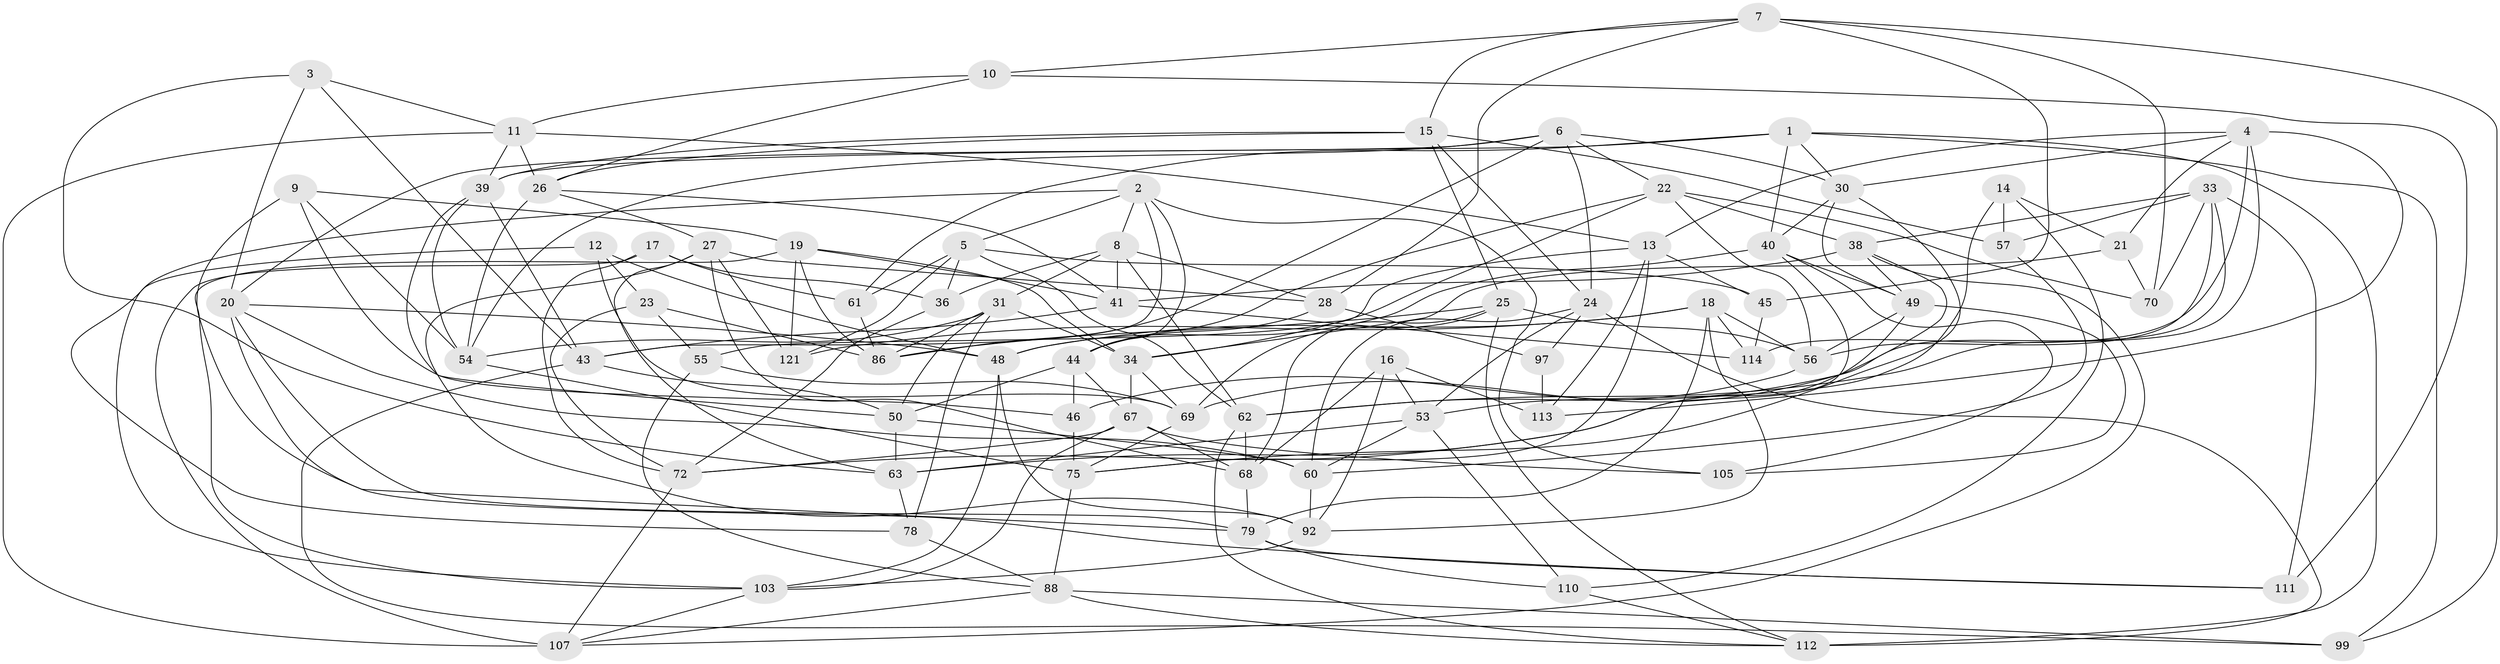 // original degree distribution, {4: 1.0}
// Generated by graph-tools (version 1.1) at 2025/42/03/06/25 10:42:25]
// undirected, 75 vertices, 199 edges
graph export_dot {
graph [start="1"]
  node [color=gray90,style=filled];
  1 [super="+90"];
  2 [super="+66"];
  3;
  4 [super="+29"];
  5 [super="+32"];
  6 [super="+71"];
  7 [super="+115"];
  8 [super="+85"];
  9;
  10;
  11 [super="+106"];
  12;
  13 [super="+64"];
  14;
  15 [super="+52"];
  16;
  17;
  18 [super="+37"];
  19 [super="+124"];
  20 [super="+102"];
  21;
  22 [super="+101"];
  23;
  24 [super="+51"];
  25 [super="+42"];
  26 [super="+117"];
  27 [super="+116"];
  28 [super="+59"];
  30 [super="+109"];
  31 [super="+91"];
  33 [super="+35"];
  34 [super="+93"];
  36;
  38 [super="+89"];
  39 [super="+80"];
  40 [super="+47"];
  41 [super="+95"];
  43 [super="+83"];
  44 [super="+100"];
  45;
  46;
  48 [super="+122"];
  49 [super="+74"];
  50 [super="+58"];
  53 [super="+82"];
  54 [super="+65"];
  55;
  56 [super="+123"];
  57;
  60 [super="+98"];
  61;
  62 [super="+87"];
  63 [super="+76"];
  67 [super="+77"];
  68 [super="+73"];
  69 [super="+118"];
  70;
  72 [super="+84"];
  75 [super="+104"];
  78;
  79 [super="+81"];
  86 [super="+94"];
  88 [super="+96"];
  92 [super="+120"];
  97;
  99;
  103 [super="+119"];
  105;
  107 [super="+108"];
  110;
  111;
  112 [super="+125"];
  113;
  114;
  121;
  1 -- 112;
  1 -- 40;
  1 -- 30;
  1 -- 99;
  1 -- 61;
  1 -- 39;
  2 -- 78;
  2 -- 44;
  2 -- 8;
  2 -- 105;
  2 -- 43;
  2 -- 5;
  3 -- 20;
  3 -- 63;
  3 -- 11;
  3 -- 43;
  4 -- 113;
  4 -- 30;
  4 -- 114;
  4 -- 21;
  4 -- 13;
  4 -- 62;
  5 -- 61;
  5 -- 36;
  5 -- 121;
  5 -- 45;
  5 -- 62;
  6 -- 24;
  6 -- 30;
  6 -- 54;
  6 -- 20;
  6 -- 22;
  6 -- 86;
  7 -- 99;
  7 -- 45;
  7 -- 70;
  7 -- 10;
  7 -- 28;
  7 -- 15;
  8 -- 36;
  8 -- 62;
  8 -- 31;
  8 -- 28;
  8 -- 41;
  9 -- 19;
  9 -- 46;
  9 -- 54;
  9 -- 79;
  10 -- 11;
  10 -- 111;
  10 -- 26;
  11 -- 13;
  11 -- 107;
  11 -- 26;
  11 -- 39;
  12 -- 48;
  12 -- 23;
  12 -- 103;
  12 -- 69;
  13 -- 55;
  13 -- 113;
  13 -- 45;
  13 -- 75;
  14 -- 21;
  14 -- 57;
  14 -- 110;
  14 -- 53;
  15 -- 57;
  15 -- 24;
  15 -- 25;
  15 -- 26;
  15 -- 39;
  16 -- 113;
  16 -- 92;
  16 -- 68;
  16 -- 53;
  17 -- 61;
  17 -- 107;
  17 -- 36;
  17 -- 72;
  18 -- 79;
  18 -- 56;
  18 -- 92;
  18 -- 48;
  18 -- 121;
  18 -- 114;
  19 -- 121;
  19 -- 41;
  19 -- 34;
  19 -- 86;
  19 -- 103;
  20 -- 111;
  20 -- 79;
  20 -- 60;
  20 -- 48;
  21 -- 34;
  21 -- 70;
  22 -- 34;
  22 -- 70;
  22 -- 56;
  22 -- 38;
  22 -- 44;
  23 -- 72;
  23 -- 55;
  23 -- 86;
  24 -- 53;
  24 -- 97;
  24 -- 112;
  24 -- 60;
  25 -- 69;
  25 -- 56;
  25 -- 112;
  25 -- 68;
  25 -- 86;
  26 -- 41;
  26 -- 54;
  26 -- 27;
  27 -- 121;
  27 -- 92;
  27 -- 68;
  27 -- 28;
  27 -- 63;
  28 -- 97 [weight=2];
  28 -- 44;
  30 -- 40;
  30 -- 75;
  30 -- 49;
  31 -- 50;
  31 -- 86;
  31 -- 78;
  31 -- 34;
  31 -- 54;
  33 -- 111;
  33 -- 56;
  33 -- 46;
  33 -- 70;
  33 -- 57;
  33 -- 38;
  34 -- 67;
  34 -- 69;
  36 -- 72;
  38 -- 107;
  38 -- 69;
  38 -- 49;
  38 -- 41;
  39 -- 50;
  39 -- 54;
  39 -- 43;
  40 -- 105;
  40 -- 63;
  40 -- 49;
  40 -- 48;
  41 -- 114;
  41 -- 43;
  43 -- 50;
  43 -- 99;
  44 -- 67;
  44 -- 50;
  44 -- 46;
  45 -- 114;
  46 -- 75;
  48 -- 92;
  48 -- 103;
  49 -- 56;
  49 -- 72;
  49 -- 105;
  50 -- 63;
  50 -- 60;
  53 -- 60;
  53 -- 110;
  53 -- 63;
  54 -- 75;
  55 -- 69;
  55 -- 88;
  56 -- 62;
  57 -- 60;
  60 -- 92;
  61 -- 86;
  62 -- 112;
  62 -- 68;
  63 -- 78;
  67 -- 68;
  67 -- 72;
  67 -- 105;
  67 -- 103;
  68 -- 79;
  69 -- 75;
  72 -- 107;
  75 -- 88;
  78 -- 88;
  79 -- 111;
  79 -- 110;
  88 -- 99;
  88 -- 107;
  88 -- 112;
  92 -- 103;
  97 -- 113;
  103 -- 107;
  110 -- 112;
}
